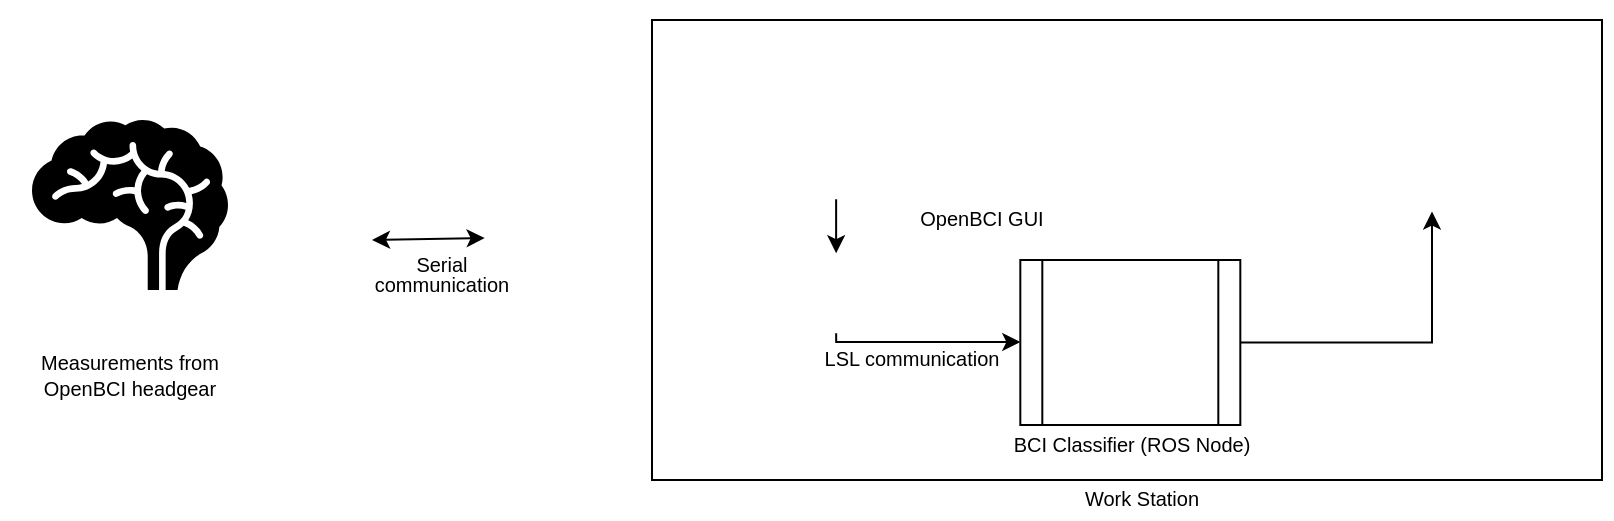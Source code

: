 <mxfile version="20.8.10" type="github">
  <diagram name="Page-1" id="FIsLYuHzlU_XFJ1SP3E0">
    <mxGraphModel dx="1434" dy="731" grid="1" gridSize="10" guides="1" tooltips="1" connect="1" arrows="1" fold="1" page="1" pageScale="1" pageWidth="850" pageHeight="1100" math="0" shadow="0">
      <root>
        <mxCell id="0" />
        <mxCell id="1" parent="0" />
        <mxCell id="zBlL3TUO0Pgipew5Sboh-2" value="" style="shape=mxgraph.signs.healthcare.brain;html=1;pointerEvents=1;fillColor=#000000;strokeColor=none;verticalLabelPosition=bottom;verticalAlign=top;align=center;" parent="1" vertex="1">
          <mxGeometry x="50" y="180" width="98" height="85" as="geometry" />
        </mxCell>
        <mxCell id="zBlL3TUO0Pgipew5Sboh-4" value="" style="shape=image;html=1;verticalAlign=top;verticalLabelPosition=bottom;labelBackgroundColor=#ffffff;imageAspect=0;aspect=fixed;image=https://cdn0.iconfinder.com/data/icons/phosphor-duotone-vol-5/256/wave-sine-duotone-128.png" parent="1" vertex="1">
          <mxGeometry x="61.5" y="240" width="75" height="75" as="geometry" />
        </mxCell>
        <mxCell id="zBlL3TUO0Pgipew5Sboh-8" value="" style="shape=image;imageAspect=0;aspect=fixed;verticalLabelPosition=bottom;verticalAlign=top;image=https://th.bing.com/th/id/OIP.oR23gtayus8NnhMo5mmxAAHaIy?pid=ImgDet&amp;rs=1;" parent="1" vertex="1">
          <mxGeometry x="220" y="120" width="52.87" height="62.62" as="geometry" />
        </mxCell>
        <mxCell id="zBlL3TUO0Pgipew5Sboh-9" value="" style="shape=image;imageAspect=0;aspect=fixed;verticalLabelPosition=bottom;verticalAlign=top;image=https://www.bci2000.org/mediawiki/images/thumb/1/16/Cyton-Daisy.jpg/500px-Cyton-Daisy.jpg;" parent="1" vertex="1">
          <mxGeometry x="160" y="200" width="60" height="80" as="geometry" />
        </mxCell>
        <mxCell id="zBlL3TUO0Pgipew5Sboh-10" value="" style="shape=image;imageAspect=0;aspect=fixed;verticalLabelPosition=bottom;verticalAlign=top;image=https://raw.githubusercontent.com/OpenBCI/Docs/master/assets/images/dongleConnection.png;clipPath=inset(27.88% 33.33% 27.88% 33.33%);" parent="1" vertex="1">
          <mxGeometry x="280" y="197.5" width="80" height="80" as="geometry" />
        </mxCell>
        <mxCell id="zBlL3TUO0Pgipew5Sboh-34" value="" style="endArrow=classic;startArrow=classic;html=1;rounded=0;fontSize=2;exitX=1;exitY=0.5;exitDx=0;exitDy=0;entryX=-0.046;entryY=0.519;entryDx=0;entryDy=0;entryPerimeter=0;" parent="1" source="zBlL3TUO0Pgipew5Sboh-9" target="zBlL3TUO0Pgipew5Sboh-10" edge="1">
          <mxGeometry width="50" height="50" relative="1" as="geometry">
            <mxPoint x="380" y="280" as="sourcePoint" />
            <mxPoint x="430" y="230" as="targetPoint" />
          </mxGeometry>
        </mxCell>
        <mxCell id="zBlL3TUO0Pgipew5Sboh-36" value="" style="group" parent="1" vertex="1" connectable="0">
          <mxGeometry x="360" y="130" width="480" height="230" as="geometry" />
        </mxCell>
        <mxCell id="zBlL3TUO0Pgipew5Sboh-17" value="" style="whiteSpace=wrap;html=1;fontSize=2;fillColor=none;sketch=0;strokeWidth=1;gradientColor=none;gradientDirection=south;strokeColor=default;labelPosition=center;verticalLabelPosition=bottom;align=center;verticalAlign=top;fontFamily=Helvetica;fontStyle=1;movable=1;resizable=1;rotatable=1;deletable=1;editable=1;connectable=1;" parent="zBlL3TUO0Pgipew5Sboh-36" vertex="1">
          <mxGeometry y="2.842e-14" width="475" height="230" as="geometry" />
        </mxCell>
        <mxCell id="zBlL3TUO0Pgipew5Sboh-18" value="" style="shape=image;imageAspect=0;aspect=fixed;verticalLabelPosition=bottom;verticalAlign=top;sketch=0;strokeColor=default;strokeWidth=1;fontSize=2;fillColor=none;gradientColor=none;gradientDirection=south;image=https://i.ytimg.com/vi/XXdEvDP4uck/maxresdefault.jpg;" parent="zBlL3TUO0Pgipew5Sboh-36" vertex="1">
          <mxGeometry x="305" y="5.684e-14" width="170" height="95.79" as="geometry" />
        </mxCell>
        <mxCell id="zBlL3TUO0Pgipew5Sboh-11" value="" style="shape=image;imageAspect=0;aspect=fixed;verticalLabelPosition=bottom;verticalAlign=top;image=https://www.researchgate.net/profile/Benjamin_Estermann/publication/327797416/figure/download/fig7/AS:673281875124226@1537534316149/Overview-of-the-OpenBCI-GUI.ppm;" parent="zBlL3TUO0Pgipew5Sboh-36" vertex="1">
          <mxGeometry y="2.842e-14" width="184.16" height="89.6" as="geometry" />
        </mxCell>
        <mxCell id="zBlL3TUO0Pgipew5Sboh-19" value="" style="shape=image;imageAspect=0;aspect=fixed;verticalLabelPosition=bottom;verticalAlign=top;sketch=0;strokeColor=default;strokeWidth=1;fontSize=2;fillColor=none;gradientColor=none;gradientDirection=south;image=https://th.bing.com/th/id/OIP.Va9iuQ0gZJgYRTaF0SoSQgAAAA?pid=ImgDet&amp;rs=1;" parent="zBlL3TUO0Pgipew5Sboh-36" vertex="1">
          <mxGeometry x="421.59" width="53.41" height="40" as="geometry" />
        </mxCell>
        <mxCell id="zBlL3TUO0Pgipew5Sboh-27" style="edgeStyle=orthogonalEdgeStyle;rounded=0;orthogonalLoop=1;jettySize=auto;html=1;exitX=1;exitY=0.5;exitDx=0;exitDy=0;fontSize=2;" parent="zBlL3TUO0Pgipew5Sboh-36" source="zBlL3TUO0Pgipew5Sboh-25" target="zBlL3TUO0Pgipew5Sboh-18" edge="1">
          <mxGeometry relative="1" as="geometry" />
        </mxCell>
        <mxCell id="zBlL3TUO0Pgipew5Sboh-25" value="" style="shape=process;whiteSpace=wrap;html=1;backgroundOutline=1;sketch=0;strokeColor=default;strokeWidth=1;fontSize=2;fillColor=none;gradientColor=none;gradientDirection=south;" parent="zBlL3TUO0Pgipew5Sboh-36" vertex="1">
          <mxGeometry x="184.16" y="120.0" width="110" height="82.5" as="geometry" />
        </mxCell>
        <mxCell id="zBlL3TUO0Pgipew5Sboh-20" value="" style="shape=image;imageAspect=0;aspect=fixed;verticalLabelPosition=bottom;verticalAlign=top;sketch=0;strokeColor=default;strokeWidth=1;fontSize=2;fillColor=none;gradientColor=none;gradientDirection=south;image=https://dscl.lcsr.jhu.edu/wp-content/uploads/2017/10/ros_logo.jpeg;" parent="zBlL3TUO0Pgipew5Sboh-36" vertex="1">
          <mxGeometry x="208.35" y="123.92" width="58.29" height="15.36" as="geometry" />
        </mxCell>
        <mxCell id="zBlL3TUO0Pgipew5Sboh-26" style="edgeStyle=orthogonalEdgeStyle;rounded=0;orthogonalLoop=1;jettySize=auto;html=1;exitX=0.5;exitY=1;exitDx=0;exitDy=0;fontSize=2;" parent="zBlL3TUO0Pgipew5Sboh-36" source="zBlL3TUO0Pgipew5Sboh-22" target="zBlL3TUO0Pgipew5Sboh-25" edge="1">
          <mxGeometry relative="1" as="geometry">
            <Array as="points">
              <mxPoint x="92" y="161" />
            </Array>
          </mxGeometry>
        </mxCell>
        <mxCell id="zBlL3TUO0Pgipew5Sboh-21" value="" style="shape=image;html=1;verticalAlign=top;verticalLabelPosition=bottom;labelBackgroundColor=#ffffff;imageAspect=0;aspect=fixed;image=https://cdn0.iconfinder.com/data/icons/business-startup-10/50/69-128.png;sketch=0;strokeColor=default;strokeWidth=1;fontSize=2;fillColor=none;gradientColor=none;gradientDirection=south;" parent="zBlL3TUO0Pgipew5Sboh-36" vertex="1">
          <mxGeometry x="212.49" y="150.0" width="50" height="50" as="geometry" />
        </mxCell>
        <mxCell id="zBlL3TUO0Pgipew5Sboh-22" value="" style="shape=image;imageAspect=0;aspect=fixed;verticalLabelPosition=bottom;verticalAlign=top;sketch=0;strokeColor=default;strokeWidth=1;fontSize=2;fillColor=none;gradientColor=none;gradientDirection=south;image=https://live.staticflickr.com/65535/50910162901_86602ce394_o.jpg;" parent="zBlL3TUO0Pgipew5Sboh-36" vertex="1">
          <mxGeometry x="65.27" y="116.6" width="53.61" height="40" as="geometry" />
        </mxCell>
        <mxCell id="zBlL3TUO0Pgipew5Sboh-23" style="edgeStyle=orthogonalEdgeStyle;rounded=0;orthogonalLoop=1;jettySize=auto;html=1;exitX=0.5;exitY=1;exitDx=0;exitDy=0;entryX=0.5;entryY=0;entryDx=0;entryDy=0;fontSize=2;" parent="zBlL3TUO0Pgipew5Sboh-36" source="zBlL3TUO0Pgipew5Sboh-11" target="zBlL3TUO0Pgipew5Sboh-22" edge="1">
          <mxGeometry relative="1" as="geometry" />
        </mxCell>
        <mxCell id="zBlL3TUO0Pgipew5Sboh-33" value="" style="shape=image;imageAspect=0;aspect=fixed;verticalLabelPosition=bottom;verticalAlign=top;sketch=0;strokeColor=default;strokeWidth=1;fontSize=2;fillColor=none;gradientColor=none;gradientDirection=south;image=https://dscl.lcsr.jhu.edu/wp-content/uploads/2017/10/ros_logo.jpeg;" parent="zBlL3TUO0Pgipew5Sboh-36" vertex="1">
          <mxGeometry x="305" y="2.842e-14" width="36.44" height="9.6" as="geometry" />
        </mxCell>
        <mxCell id="8Qqn8H0FfDL8_Zrk-DWg-3" value="&lt;font style=&quot;font-size: 10px;&quot;&gt;LSL communication&lt;/font&gt;" style="text;strokeColor=none;align=center;fillColor=none;html=1;verticalAlign=middle;whiteSpace=wrap;rounded=0;fontSize=24;fontFamily=Helvetica;" vertex="1" parent="zBlL3TUO0Pgipew5Sboh-36">
          <mxGeometry x="65" y="159.6" width="130" height="10" as="geometry" />
        </mxCell>
        <mxCell id="8Qqn8H0FfDL8_Zrk-DWg-6" value="&lt;font style=&quot;font-size: 10px;&quot;&gt;BCI Classifier (ROS Node)&lt;/font&gt;" style="text;strokeColor=none;align=center;fillColor=none;html=1;verticalAlign=middle;whiteSpace=wrap;rounded=0;fontSize=24;fontFamily=Helvetica;" vertex="1" parent="zBlL3TUO0Pgipew5Sboh-36">
          <mxGeometry x="175" y="202.5" width="130" height="10" as="geometry" />
        </mxCell>
        <mxCell id="8Qqn8H0FfDL8_Zrk-DWg-7" value="&lt;font style=&quot;font-size: 10px;&quot;&gt;OpenBCI GUI&lt;/font&gt;" style="text;strokeColor=none;align=center;fillColor=none;html=1;verticalAlign=middle;whiteSpace=wrap;rounded=0;fontSize=24;fontFamily=Helvetica;" vertex="1" parent="zBlL3TUO0Pgipew5Sboh-36">
          <mxGeometry x="100" y="89.6" width="130" height="10" as="geometry" />
        </mxCell>
        <mxCell id="zBlL3TUO0Pgipew5Sboh-38" value="&lt;font style=&quot;font-size: 10px;&quot;&gt;Work Station&lt;/font&gt;" style="text;strokeColor=none;align=center;fillColor=none;html=1;verticalAlign=middle;whiteSpace=wrap;rounded=0;fontSize=24;fontFamily=Helvetica;" parent="1" vertex="1">
          <mxGeometry x="540" y="360" width="130" height="10" as="geometry" />
        </mxCell>
        <mxCell id="zBlL3TUO0Pgipew5Sboh-39" value="&lt;p style=&quot;line-height: 30%;&quot;&gt;&lt;span style=&quot;background-color: initial;&quot;&gt;&lt;font style=&quot;font-size: 10px;&quot;&gt;Measurements from OpenBCI headgear&lt;/font&gt;&lt;/span&gt;&lt;/p&gt;" style="text;strokeColor=none;align=center;fillColor=none;html=1;verticalAlign=middle;whiteSpace=wrap;rounded=0;fontSize=24;fontFamily=Helvetica;" parent="1" vertex="1">
          <mxGeometry x="34" y="300" width="130" height="10" as="geometry" />
        </mxCell>
        <mxCell id="8Qqn8H0FfDL8_Zrk-DWg-2" value="&lt;p style=&quot;line-height: 20%;&quot;&gt;&lt;font style=&quot;font-size: 10px;&quot;&gt;Serial &lt;br&gt;communication&lt;/font&gt;&lt;/p&gt;" style="text;strokeColor=none;align=center;fillColor=none;html=1;verticalAlign=middle;whiteSpace=wrap;rounded=0;fontSize=24;fontFamily=Helvetica;" vertex="1" parent="1">
          <mxGeometry x="190" y="250" width="130" height="10" as="geometry" />
        </mxCell>
      </root>
    </mxGraphModel>
  </diagram>
</mxfile>
